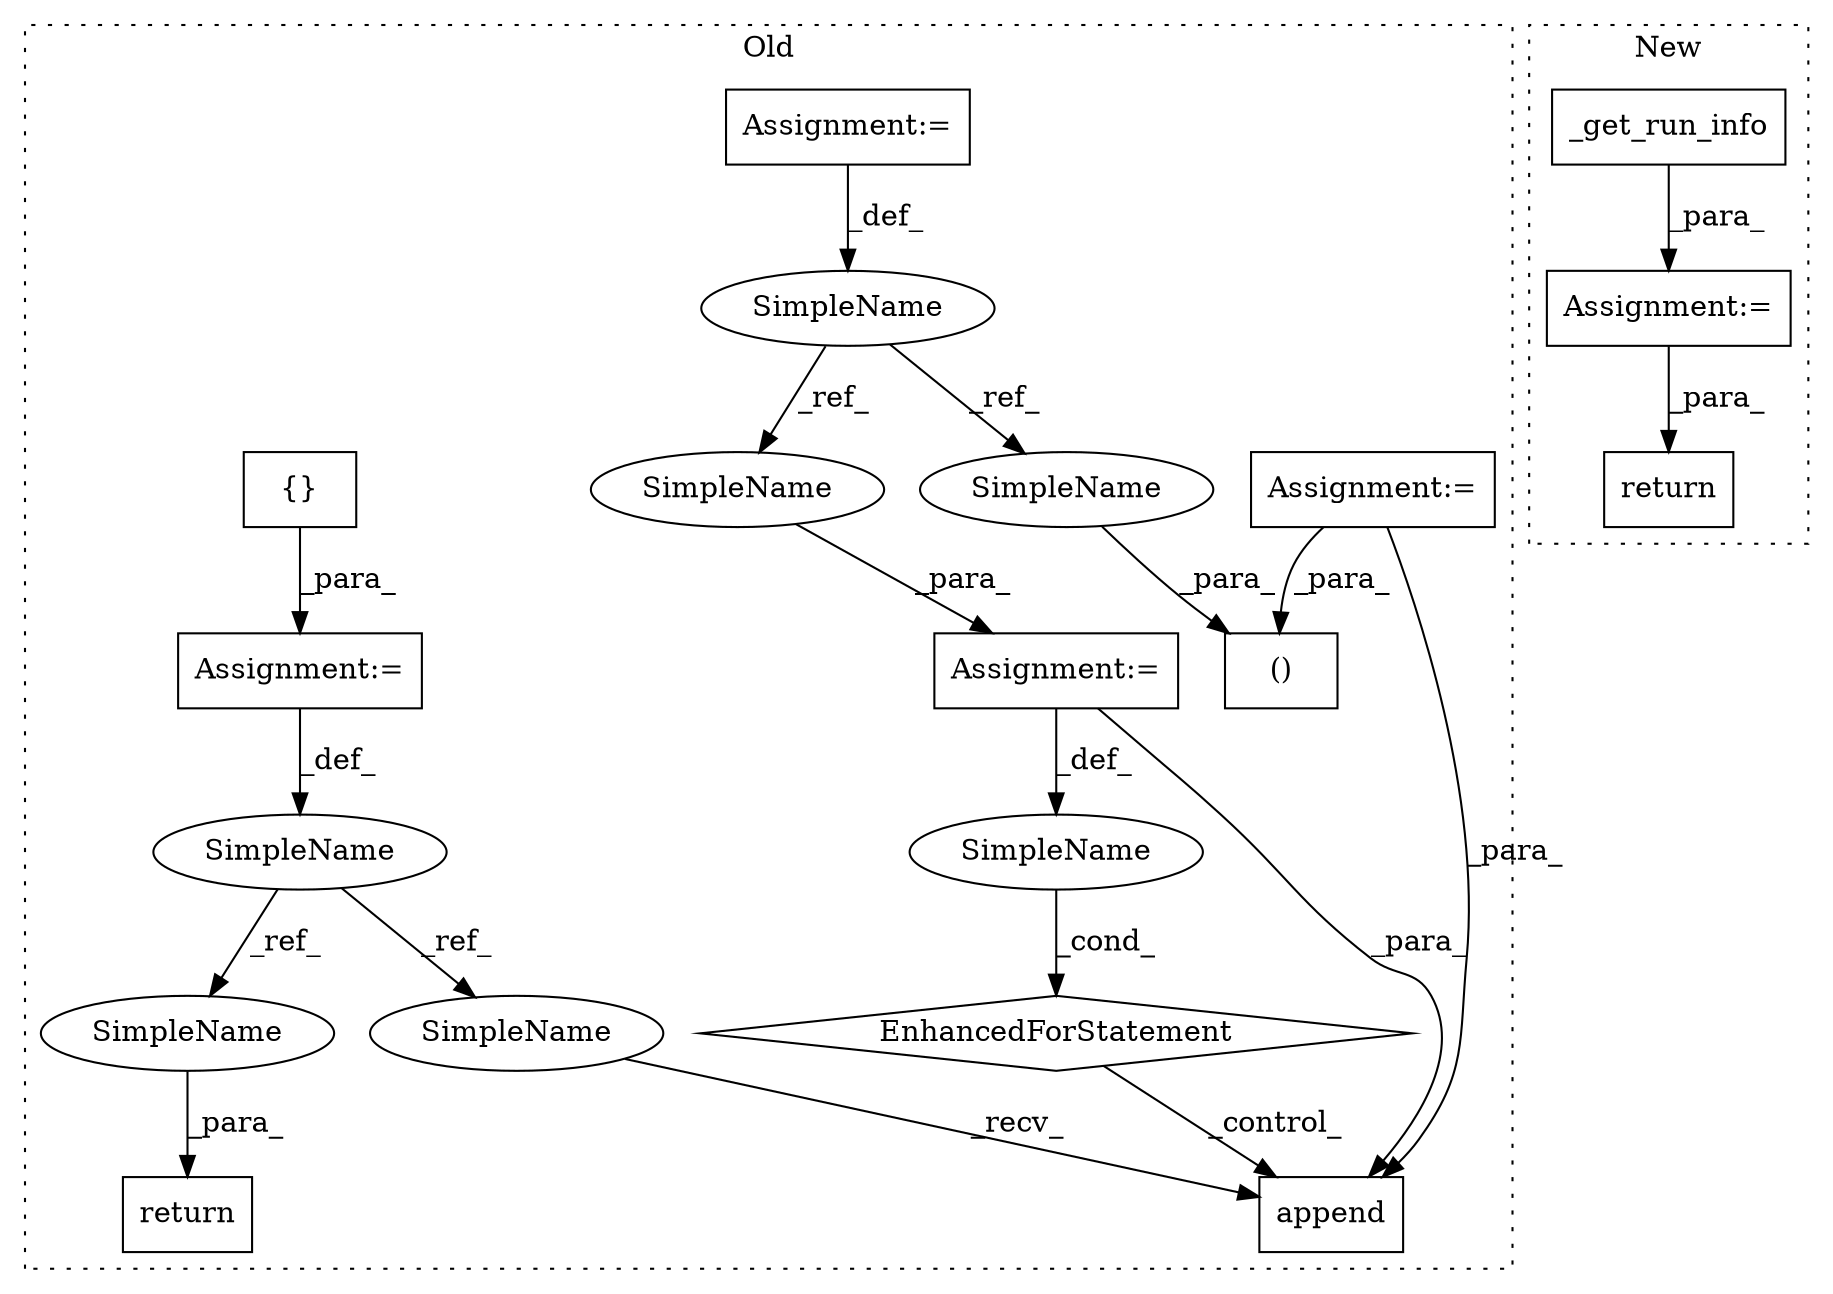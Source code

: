 digraph G {
subgraph cluster0 {
1 [label="()" a="106" s="28311" l="33" shape="box"];
3 [label="Assignment:=" a="7" s="28273" l="11" shape="box"];
4 [label="Assignment:=" a="7" s="28254" l="9" shape="box"];
7 [label="EnhancedForStatement" a="70" s="28409,28486" l="53,2" shape="diamond"];
8 [label="SimpleName" a="42" s="28466" l="8" shape="ellipse"];
9 [label="append" a="32" s="28501,28553" l="7,1" shape="box"];
10 [label="{}" a="4" s="28401" l="2" shape="box"];
11 [label="SimpleName" a="42" s="28387" l="4" shape="ellipse"];
12 [label="return" a="41" s="28566" l="7" shape="box"];
13 [label="SimpleName" a="42" s="28254" l="9" shape="ellipse"];
14 [label="Assignment:=" a="7" s="28409,28486" l="53,2" shape="box"];
15 [label="Assignment:=" a="7" s="28391" l="1" shape="box"];
16 [label="SimpleName" a="42" s="28573" l="4" shape="ellipse"];
17 [label="SimpleName" a="42" s="28496" l="4" shape="ellipse"];
18 [label="SimpleName" a="42" s="28335" l="9" shape="ellipse"];
19 [label="SimpleName" a="42" s="28477" l="9" shape="ellipse"];
label = "Old";
style="dotted";
}
subgraph cluster1 {
2 [label="_get_run_info" a="32" s="29069,29091" l="14,1" shape="box"];
5 [label="Assignment:=" a="7" s="29063" l="1" shape="box"];
6 [label="return" a="41" s="29098" l="7" shape="box"];
label = "New";
style="dotted";
}
2 -> 5 [label="_para_"];
3 -> 1 [label="_para_"];
3 -> 9 [label="_para_"];
4 -> 13 [label="_def_"];
5 -> 6 [label="_para_"];
7 -> 9 [label="_control_"];
8 -> 7 [label="_cond_"];
10 -> 15 [label="_para_"];
11 -> 17 [label="_ref_"];
11 -> 16 [label="_ref_"];
13 -> 18 [label="_ref_"];
13 -> 19 [label="_ref_"];
14 -> 9 [label="_para_"];
14 -> 8 [label="_def_"];
15 -> 11 [label="_def_"];
16 -> 12 [label="_para_"];
17 -> 9 [label="_recv_"];
18 -> 1 [label="_para_"];
19 -> 14 [label="_para_"];
}